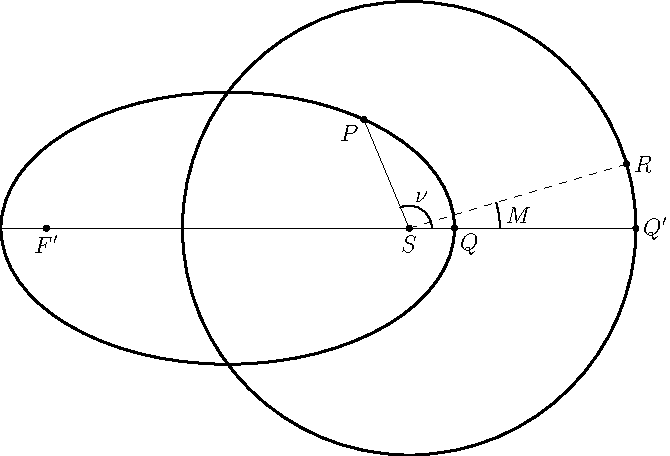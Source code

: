 unitsize(4cm);
draw(ellipse((0,0),1,0.6),linewidth(1pt));
dot((0.8,0), L=Label("$S$",align=S));
dot((-0.8,0), L=Label("$F'$",align=S));
dot((1,0), L=Label("$Q$",align=SE));
dot((0.6,0.48), L=Label("$P$",align=SW));

draw((-1,0) -- (1.8,0),linewidth(0.5pt));
draw((0.8,0) -- (0.6,0.48),linewidth(0.5pt));

draw(arc((0.8,0), 0.1, 0, 180 - aTan(2.4)), L=Label("$\nu$", position=MidPoint, align=N));

draw(circle((0.8,0),1),linewidth(1pt));

real angle = aTan(4/3) - 180/pi * 0.8 * 0.8;

pair R = (0.8 + Cos(angle), 0 + Sin(angle));

draw((0.8,0) -- R, linewidth(0.5pt)+dashed);

dot(R, L=Label("$R$", position=EndPoint, align=E));

dot((1.8, 0), L=Label("$Q'$", position=EndPoint, align=E));

draw(arc((0.8,0), 0.4, 0, angle), L=Label("$M$", position=MidPoint, align=E));